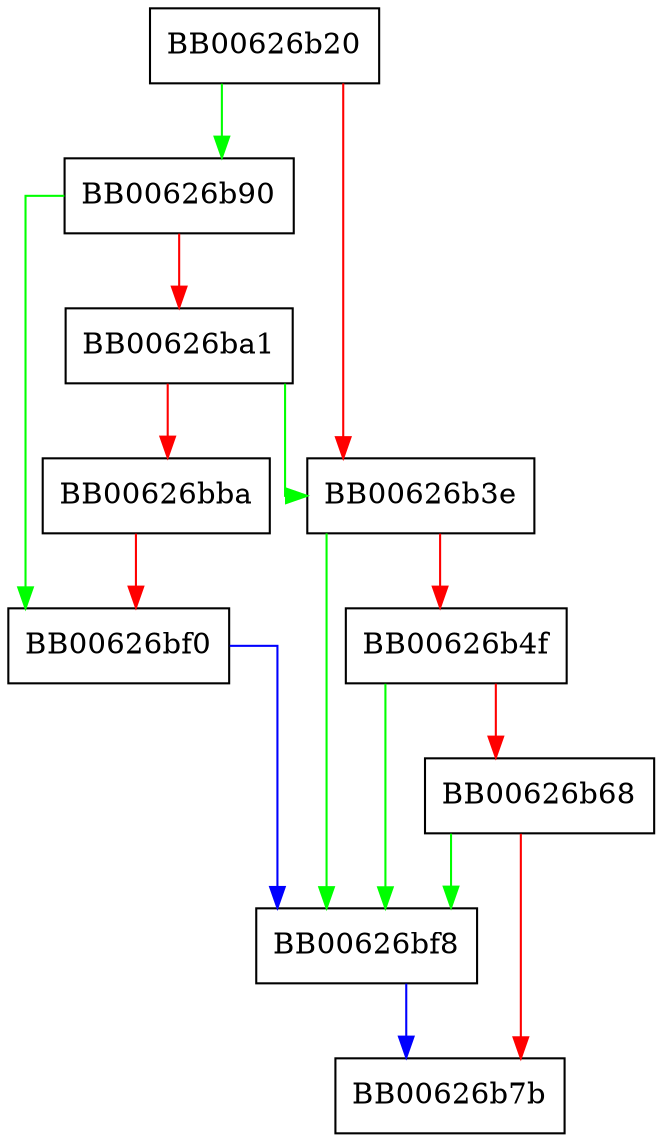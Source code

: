 digraph PKCS7_add_signature {
  node [shape="box"];
  graph [splines=ortho];
  BB00626b20 -> BB00626b90 [color="green"];
  BB00626b20 -> BB00626b3e [color="red"];
  BB00626b3e -> BB00626bf8 [color="green"];
  BB00626b3e -> BB00626b4f [color="red"];
  BB00626b4f -> BB00626bf8 [color="green"];
  BB00626b4f -> BB00626b68 [color="red"];
  BB00626b68 -> BB00626bf8 [color="green"];
  BB00626b68 -> BB00626b7b [color="red"];
  BB00626b90 -> BB00626bf0 [color="green"];
  BB00626b90 -> BB00626ba1 [color="red"];
  BB00626ba1 -> BB00626b3e [color="green"];
  BB00626ba1 -> BB00626bba [color="red"];
  BB00626bba -> BB00626bf0 [color="red"];
  BB00626bf0 -> BB00626bf8 [color="blue"];
  BB00626bf8 -> BB00626b7b [color="blue"];
}